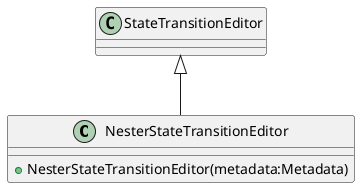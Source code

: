 @startuml
class NesterStateTransitionEditor {
    + NesterStateTransitionEditor(metadata:Metadata)
}
StateTransitionEditor <|-- NesterStateTransitionEditor
@enduml
